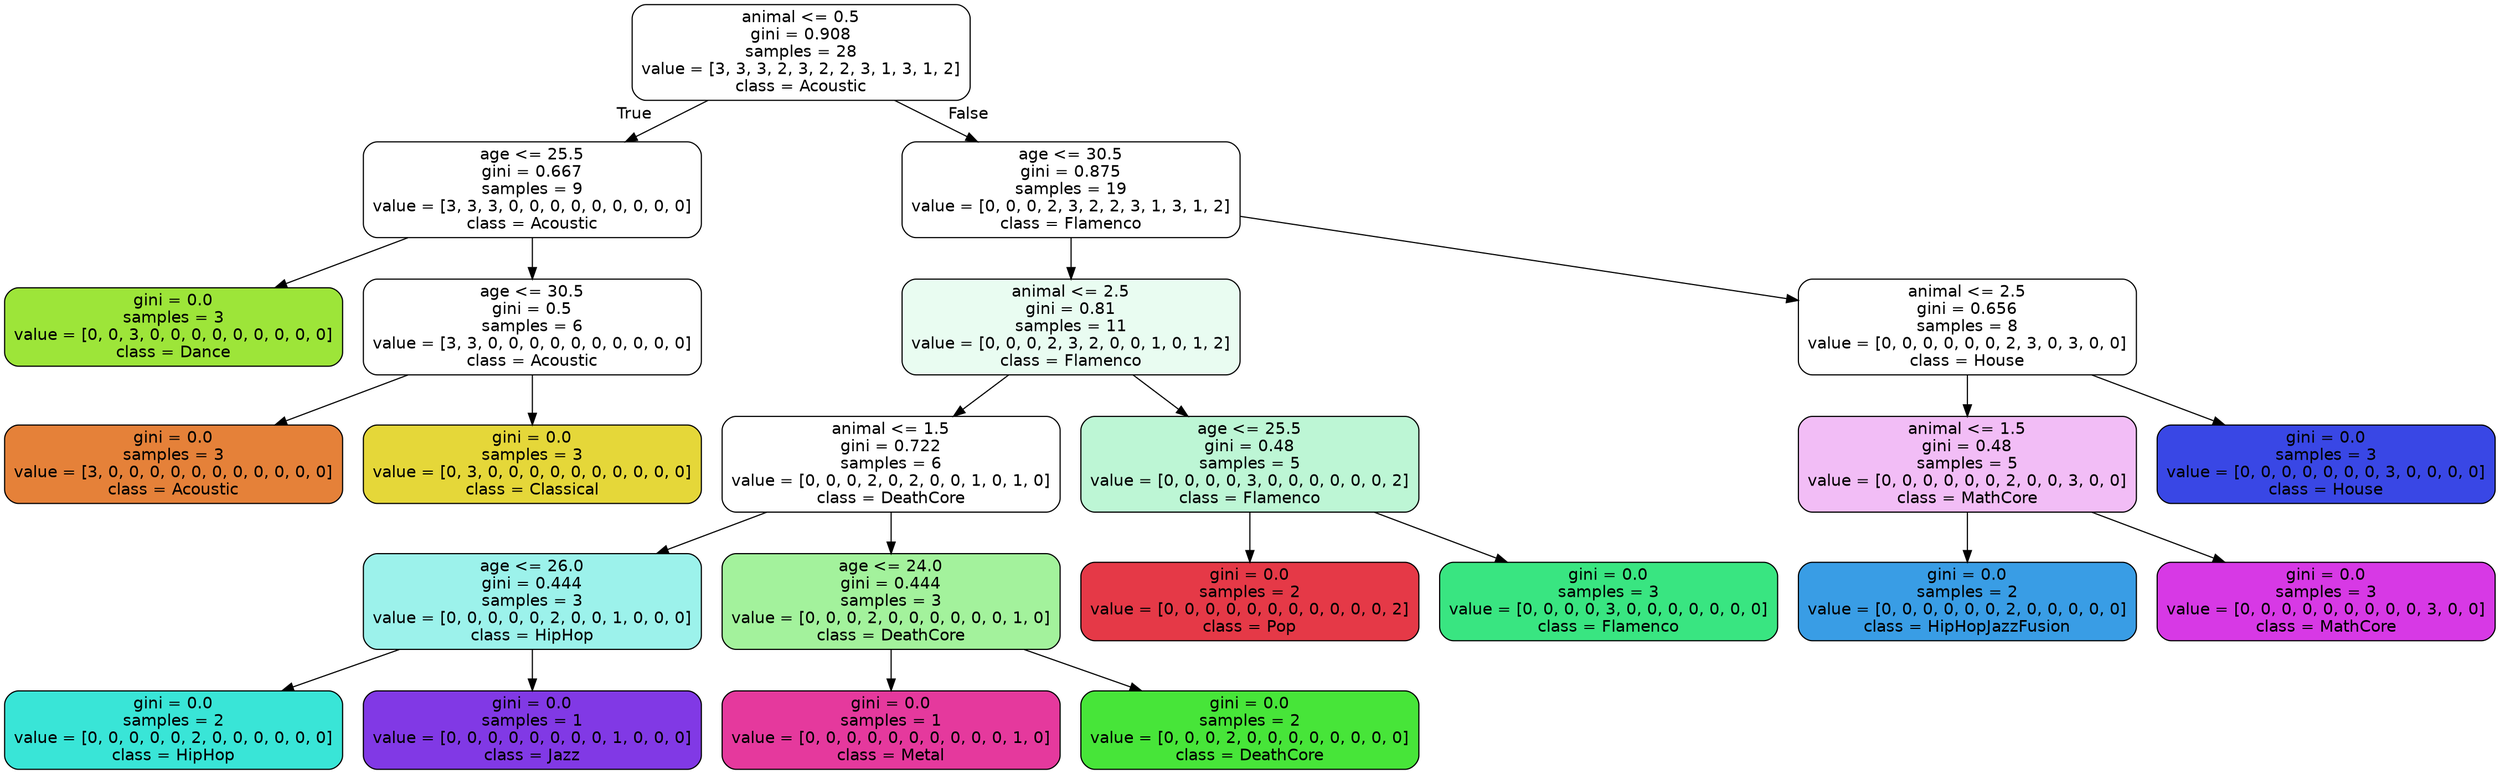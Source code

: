 digraph Tree {
node [shape=box, style="filled, rounded", color="black", fontname="helvetica"] ;
edge [fontname="helvetica"] ;
0 [label="animal <= 0.5\ngini = 0.908\nsamples = 28\nvalue = [3, 3, 3, 2, 3, 2, 2, 3, 1, 3, 1, 2]\nclass = Acoustic", fillcolor="#ffffff"] ;
1 [label="age <= 25.5\ngini = 0.667\nsamples = 9\nvalue = [3, 3, 3, 0, 0, 0, 0, 0, 0, 0, 0, 0]\nclass = Acoustic", fillcolor="#ffffff"] ;
0 -> 1 [labeldistance=2.5, labelangle=45, headlabel="True"] ;
2 [label="gini = 0.0\nsamples = 3\nvalue = [0, 0, 3, 0, 0, 0, 0, 0, 0, 0, 0, 0]\nclass = Dance", fillcolor="#9de539"] ;
1 -> 2 ;
3 [label="age <= 30.5\ngini = 0.5\nsamples = 6\nvalue = [3, 3, 0, 0, 0, 0, 0, 0, 0, 0, 0, 0]\nclass = Acoustic", fillcolor="#ffffff"] ;
1 -> 3 ;
4 [label="gini = 0.0\nsamples = 3\nvalue = [3, 0, 0, 0, 0, 0, 0, 0, 0, 0, 0, 0]\nclass = Acoustic", fillcolor="#e58139"] ;
3 -> 4 ;
5 [label="gini = 0.0\nsamples = 3\nvalue = [0, 3, 0, 0, 0, 0, 0, 0, 0, 0, 0, 0]\nclass = Classical", fillcolor="#e5d739"] ;
3 -> 5 ;
6 [label="age <= 30.5\ngini = 0.875\nsamples = 19\nvalue = [0, 0, 0, 2, 3, 2, 2, 3, 1, 3, 1, 2]\nclass = Flamenco", fillcolor="#ffffff"] ;
0 -> 6 [labeldistance=2.5, labelangle=-45, headlabel="False"] ;
7 [label="animal <= 2.5\ngini = 0.81\nsamples = 11\nvalue = [0, 0, 0, 2, 3, 2, 0, 0, 1, 0, 1, 2]\nclass = Flamenco", fillcolor="#e9fcf1"] ;
6 -> 7 ;
8 [label="animal <= 1.5\ngini = 0.722\nsamples = 6\nvalue = [0, 0, 0, 2, 0, 2, 0, 0, 1, 0, 1, 0]\nclass = DeathCore", fillcolor="#ffffff"] ;
7 -> 8 ;
9 [label="age <= 26.0\ngini = 0.444\nsamples = 3\nvalue = [0, 0, 0, 0, 0, 2, 0, 0, 1, 0, 0, 0]\nclass = HipHop", fillcolor="#9cf2eb"] ;
8 -> 9 ;
10 [label="gini = 0.0\nsamples = 2\nvalue = [0, 0, 0, 0, 0, 2, 0, 0, 0, 0, 0, 0]\nclass = HipHop", fillcolor="#39e5d7"] ;
9 -> 10 ;
11 [label="gini = 0.0\nsamples = 1\nvalue = [0, 0, 0, 0, 0, 0, 0, 0, 1, 0, 0, 0]\nclass = Jazz", fillcolor="#8139e5"] ;
9 -> 11 ;
12 [label="age <= 24.0\ngini = 0.444\nsamples = 3\nvalue = [0, 0, 0, 2, 0, 0, 0, 0, 0, 0, 1, 0]\nclass = DeathCore", fillcolor="#a3f29c"] ;
8 -> 12 ;
13 [label="gini = 0.0\nsamples = 1\nvalue = [0, 0, 0, 0, 0, 0, 0, 0, 0, 0, 1, 0]\nclass = Metal", fillcolor="#e5399d"] ;
12 -> 13 ;
14 [label="gini = 0.0\nsamples = 2\nvalue = [0, 0, 0, 2, 0, 0, 0, 0, 0, 0, 0, 0]\nclass = DeathCore", fillcolor="#47e539"] ;
12 -> 14 ;
15 [label="age <= 25.5\ngini = 0.48\nsamples = 5\nvalue = [0, 0, 0, 0, 3, 0, 0, 0, 0, 0, 0, 2]\nclass = Flamenco", fillcolor="#bdf6d5"] ;
7 -> 15 ;
16 [label="gini = 0.0\nsamples = 2\nvalue = [0, 0, 0, 0, 0, 0, 0, 0, 0, 0, 0, 2]\nclass = Pop", fillcolor="#e53947"] ;
15 -> 16 ;
17 [label="gini = 0.0\nsamples = 3\nvalue = [0, 0, 0, 0, 3, 0, 0, 0, 0, 0, 0, 0]\nclass = Flamenco", fillcolor="#39e581"] ;
15 -> 17 ;
18 [label="animal <= 2.5\ngini = 0.656\nsamples = 8\nvalue = [0, 0, 0, 0, 0, 0, 2, 3, 0, 3, 0, 0]\nclass = House", fillcolor="#ffffff"] ;
6 -> 18 ;
19 [label="animal <= 1.5\ngini = 0.48\nsamples = 5\nvalue = [0, 0, 0, 0, 0, 0, 2, 0, 0, 3, 0, 0]\nclass = MathCore", fillcolor="#f2bdf6"] ;
18 -> 19 ;
20 [label="gini = 0.0\nsamples = 2\nvalue = [0, 0, 0, 0, 0, 0, 2, 0, 0, 0, 0, 0]\nclass = HipHopJazzFusion", fillcolor="#399de5"] ;
19 -> 20 ;
21 [label="gini = 0.0\nsamples = 3\nvalue = [0, 0, 0, 0, 0, 0, 0, 0, 0, 3, 0, 0]\nclass = MathCore", fillcolor="#d739e5"] ;
19 -> 21 ;
22 [label="gini = 0.0\nsamples = 3\nvalue = [0, 0, 0, 0, 0, 0, 0, 3, 0, 0, 0, 0]\nclass = House", fillcolor="#3947e5"] ;
18 -> 22 ;
}